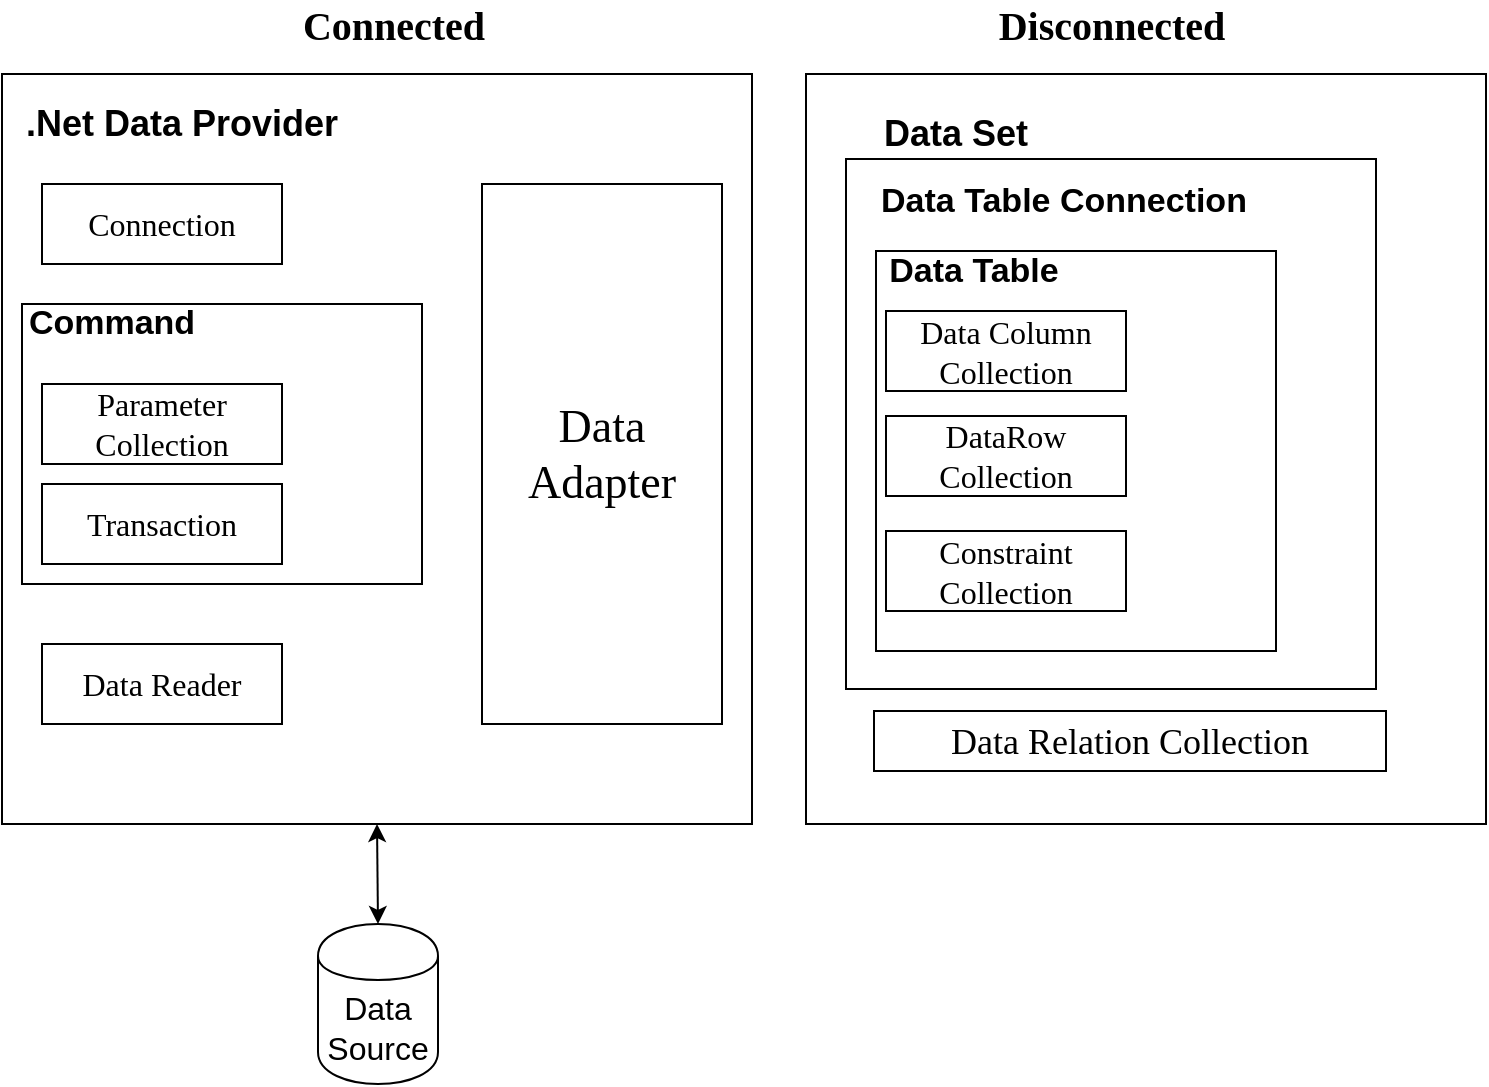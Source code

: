 <mxfile version="12.3.5" type="device" pages="1"><diagram id="nCRi80ldlib43vbmVGQ0" name="Page-1"><mxGraphModel dx="1221" dy="587" grid="1" gridSize="10" guides="1" tooltips="1" connect="1" arrows="1" fold="1" page="1" pageScale="1" pageWidth="827" pageHeight="1169" math="0" shadow="0"><root><mxCell id="0"/><mxCell id="1" parent="0"/><mxCell id="667mM7VEfKVdxlAAd_6u-1" value="&lt;font face=&quot;Times New Roman&quot; style=&quot;font-size: 16px&quot;&gt;Connection&lt;/font&gt;" style="rounded=0;whiteSpace=wrap;html=1;" vertex="1" parent="1"><mxGeometry x="58" y="110" width="120" height="40" as="geometry"/></mxCell><mxCell id="667mM7VEfKVdxlAAd_6u-2" value="&lt;font face=&quot;Times New Roman&quot;&gt;&lt;span style=&quot;font-size: 16px&quot;&gt;Parameter&lt;br&gt;Collection&lt;br&gt;&lt;/span&gt;&lt;/font&gt;" style="rounded=0;whiteSpace=wrap;html=1;" vertex="1" parent="1"><mxGeometry x="58" y="210" width="120" height="40" as="geometry"/></mxCell><mxCell id="667mM7VEfKVdxlAAd_6u-3" value="&lt;font face=&quot;Times New Roman&quot; style=&quot;font-size: 16px&quot;&gt;Transaction&lt;br&gt;&lt;/font&gt;" style="rounded=0;whiteSpace=wrap;html=1;" vertex="1" parent="1"><mxGeometry x="58" y="260" width="120" height="40" as="geometry"/></mxCell><mxCell id="667mM7VEfKVdxlAAd_6u-5" value="" style="rounded=0;whiteSpace=wrap;html=1;fillColor=none;" vertex="1" parent="1"><mxGeometry x="48" y="170" width="200" height="140" as="geometry"/></mxCell><mxCell id="667mM7VEfKVdxlAAd_6u-6" value="&lt;font style=&quot;font-size: 17px&quot;&gt;&lt;b&gt;Command&lt;/b&gt;&lt;/font&gt;" style="text;html=1;strokeColor=none;fillColor=none;align=center;verticalAlign=middle;whiteSpace=wrap;rounded=0;" vertex="1" parent="1"><mxGeometry x="58" y="170" width="70" height="20" as="geometry"/></mxCell><mxCell id="667mM7VEfKVdxlAAd_6u-7" value="&lt;font face=&quot;Times New Roman&quot; style=&quot;font-size: 16px&quot;&gt;Data Reader&lt;/font&gt;" style="rounded=0;whiteSpace=wrap;html=1;" vertex="1" parent="1"><mxGeometry x="58" y="340" width="120" height="40" as="geometry"/></mxCell><mxCell id="667mM7VEfKVdxlAAd_6u-9" value="&lt;font face=&quot;Times New Roman&quot; style=&quot;font-size: 23px&quot;&gt;Data&lt;br&gt;Adapter&lt;br&gt;&lt;/font&gt;" style="rounded=0;whiteSpace=wrap;html=1;" vertex="1" parent="1"><mxGeometry x="278" y="110" width="120" height="270" as="geometry"/></mxCell><mxCell id="667mM7VEfKVdxlAAd_6u-10" value="&lt;font style=&quot;font-size: 18px&quot;&gt;&lt;b&gt;.Net Data Provider&lt;/b&gt;&lt;/font&gt;" style="text;html=1;strokeColor=none;fillColor=none;align=center;verticalAlign=middle;whiteSpace=wrap;rounded=0;" vertex="1" parent="1"><mxGeometry x="48" y="70" width="160" height="20" as="geometry"/></mxCell><mxCell id="667mM7VEfKVdxlAAd_6u-13" value="" style="whiteSpace=wrap;html=1;aspect=fixed;fillColor=none;" vertex="1" parent="1"><mxGeometry x="38" y="55" width="375" height="375" as="geometry"/></mxCell><mxCell id="667mM7VEfKVdxlAAd_6u-18" value="&lt;font style=&quot;font-size: 16px&quot;&gt;Data Source&lt;/font&gt;" style="shape=cylinder;whiteSpace=wrap;html=1;boundedLbl=1;backgroundOutline=1;fillColor=none;" vertex="1" parent="1"><mxGeometry x="196" y="480" width="60" height="80" as="geometry"/></mxCell><mxCell id="667mM7VEfKVdxlAAd_6u-19" value="" style="endArrow=classic;startArrow=classic;html=1;entryX=0.5;entryY=1;entryDx=0;entryDy=0;exitX=0.5;exitY=0;exitDx=0;exitDy=0;" edge="1" parent="1" source="667mM7VEfKVdxlAAd_6u-18" target="667mM7VEfKVdxlAAd_6u-13"><mxGeometry width="50" height="50" relative="1" as="geometry"><mxPoint x="198" y="480" as="sourcePoint"/><mxPoint x="248" y="430" as="targetPoint"/></mxGeometry></mxCell><mxCell id="667mM7VEfKVdxlAAd_6u-21" value="&lt;font face=&quot;Times New Roman&quot;&gt;&lt;span style=&quot;font-size: 16px&quot;&gt;Data Column Collection&lt;br&gt;&lt;/span&gt;&lt;/font&gt;" style="rounded=0;whiteSpace=wrap;html=1;" vertex="1" parent="1"><mxGeometry x="480" y="173.5" width="120" height="40" as="geometry"/></mxCell><mxCell id="667mM7VEfKVdxlAAd_6u-22" value="&lt;font face=&quot;Times New Roman&quot; style=&quot;font-size: 16px&quot;&gt;DataRow Collection&lt;br&gt;&lt;/font&gt;" style="rounded=0;whiteSpace=wrap;html=1;" vertex="1" parent="1"><mxGeometry x="480" y="226" width="120" height="40" as="geometry"/></mxCell><mxCell id="667mM7VEfKVdxlAAd_6u-24" value="&lt;font style=&quot;font-size: 17px&quot;&gt;&lt;b&gt;Data Table Connection&lt;/b&gt;&lt;/font&gt;" style="text;html=1;strokeColor=none;fillColor=none;align=center;verticalAlign=middle;whiteSpace=wrap;rounded=0;" vertex="1" parent="1"><mxGeometry x="474" y="108.5" width="190" height="20" as="geometry"/></mxCell><mxCell id="667mM7VEfKVdxlAAd_6u-25" value="&lt;font face=&quot;Times New Roman&quot; style=&quot;font-size: 16px&quot;&gt;Constraint Collection&lt;/font&gt;" style="rounded=0;whiteSpace=wrap;html=1;" vertex="1" parent="1"><mxGeometry x="480" y="283.5" width="120" height="40" as="geometry"/></mxCell><mxCell id="667mM7VEfKVdxlAAd_6u-27" value="&lt;font style=&quot;font-size: 18px&quot;&gt;&lt;b&gt;Data Set&lt;/b&gt;&lt;/font&gt;" style="text;html=1;strokeColor=none;fillColor=none;align=center;verticalAlign=middle;whiteSpace=wrap;rounded=0;" vertex="1" parent="1"><mxGeometry x="470" y="76.5" width="90" height="17" as="geometry"/></mxCell><mxCell id="667mM7VEfKVdxlAAd_6u-30" value="&lt;font style=&quot;font-size: 17px&quot;&gt;&lt;b&gt;Data Table&lt;br&gt;&lt;/b&gt;&lt;/font&gt;" style="text;html=1;strokeColor=none;fillColor=none;align=center;verticalAlign=middle;whiteSpace=wrap;rounded=0;" vertex="1" parent="1"><mxGeometry x="474" y="143.5" width="100" height="20" as="geometry"/></mxCell><mxCell id="667mM7VEfKVdxlAAd_6u-33" value="" style="whiteSpace=wrap;html=1;aspect=fixed;fillColor=none;" vertex="1" parent="1"><mxGeometry x="475" y="143.5" width="200" height="200" as="geometry"/></mxCell><mxCell id="667mM7VEfKVdxlAAd_6u-34" value="" style="whiteSpace=wrap;html=1;aspect=fixed;fillColor=none;" vertex="1" parent="1"><mxGeometry x="460" y="97.5" width="265" height="265" as="geometry"/></mxCell><mxCell id="667mM7VEfKVdxlAAd_6u-35" value="&lt;font face=&quot;Times New Roman&quot; style=&quot;font-size: 18px&quot;&gt;Data Relation Collection&lt;/font&gt;" style="rounded=0;whiteSpace=wrap;html=1;fillColor=none;" vertex="1" parent="1"><mxGeometry x="474" y="373.5" width="256" height="30" as="geometry"/></mxCell><mxCell id="667mM7VEfKVdxlAAd_6u-37" value="" style="rounded=0;whiteSpace=wrap;html=1;fillColor=none;" vertex="1" parent="1"><mxGeometry x="440" y="55" width="340" height="375" as="geometry"/></mxCell><mxCell id="667mM7VEfKVdxlAAd_6u-38" value="&lt;span style=&quot;font-size: 20px&quot;&gt;&lt;b&gt;&lt;font face=&quot;Times New Roman&quot;&gt;Connected&lt;/font&gt;&lt;/b&gt;&lt;/span&gt;" style="text;html=1;strokeColor=none;fillColor=none;align=center;verticalAlign=middle;whiteSpace=wrap;rounded=0;" vertex="1" parent="1"><mxGeometry x="148" y="20" width="172" height="20" as="geometry"/></mxCell><mxCell id="667mM7VEfKVdxlAAd_6u-39" value="&lt;span style=&quot;font-size: 20px&quot;&gt;&lt;b&gt;&lt;font face=&quot;Times New Roman&quot;&gt;Disconnected&lt;/font&gt;&lt;/b&gt;&lt;/span&gt;" style="text;html=1;strokeColor=none;fillColor=none;align=center;verticalAlign=middle;whiteSpace=wrap;rounded=0;" vertex="1" parent="1"><mxGeometry x="506.5" y="20" width="172" height="20" as="geometry"/></mxCell></root></mxGraphModel></diagram></mxfile>